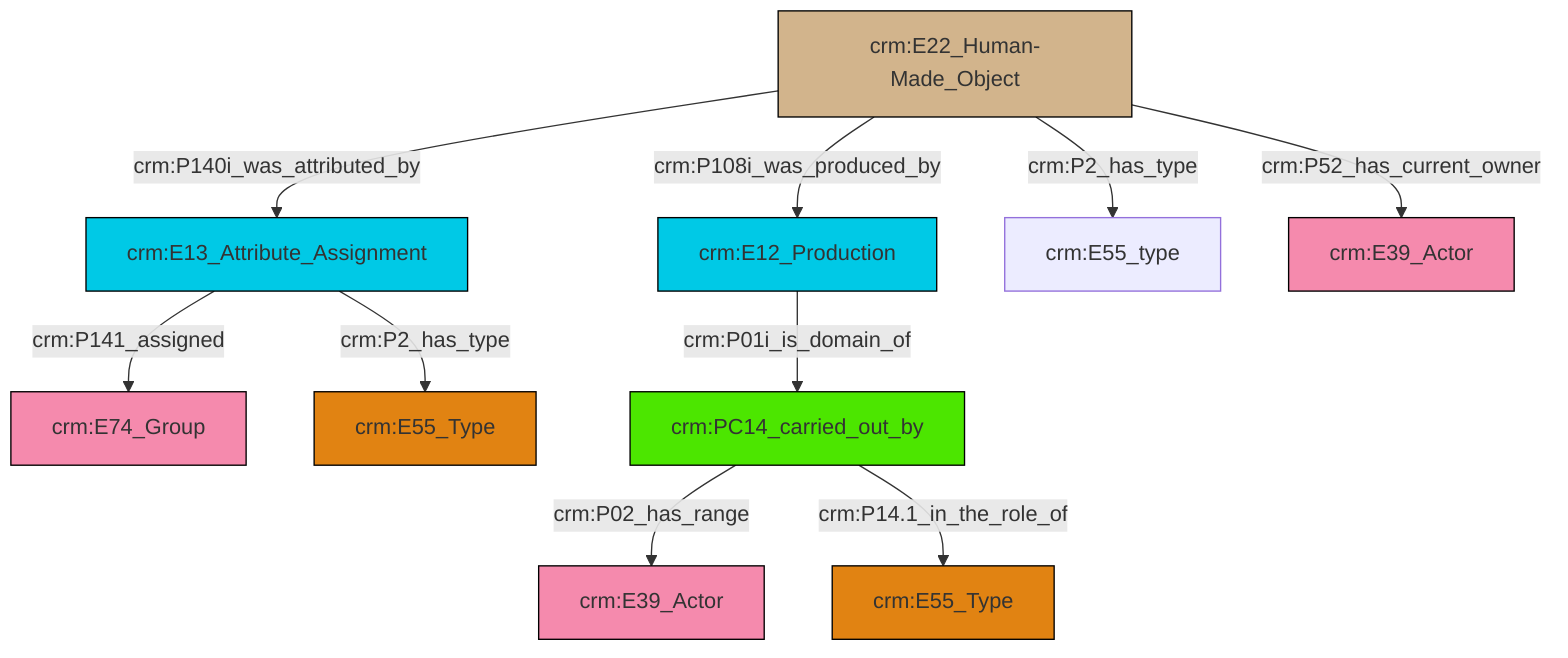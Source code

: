 graph TD
classDef Literal fill:#f2f2f2,stroke:#000000;
classDef CRM_Entity fill:#FFFFFF,stroke:#000000;
classDef Temporal_Entity fill:#00C9E6, stroke:#000000;
classDef Type fill:#E18312, stroke:#000000;
classDef Time-Span fill:#2C9C91, stroke:#000000;
classDef Appellation fill:#FFEB7F, stroke:#000000;
classDef Place fill:#008836, stroke:#000000;
classDef Persistent_Item fill:#B266B2, stroke:#000000;
classDef Conceptual_Object fill:#FFD700, stroke:#000000;
classDef Physical_Thing fill:#D2B48C, stroke:#000000;
classDef Actor fill:#f58aad, stroke:#000000;
classDef PC_Classes fill:#4ce600, stroke:#000000;
classDef Multi fill:#cccccc,stroke:#000000;

2["crm:E22_Human-Made_Object"]:::Physical_Thing -->|crm:P108i_was_produced_by| 3["crm:E12_Production"]:::Temporal_Entity
0["crm:E13_Attribute_Assignment"]:::Temporal_Entity -->|crm:P141_assigned| 4["crm:E74_Group"]:::Actor
12["crm:PC14_carried_out_by"]:::PC_Classes -->|crm:P02_has_range| 13["crm:E39_Actor"]:::Actor
2["crm:E22_Human-Made_Object"]:::Physical_Thing -->|crm:P140i_was_attributed_by| 0["crm:E13_Attribute_Assignment"]:::Temporal_Entity
2["crm:E22_Human-Made_Object"]:::Physical_Thing -->|crm:P2_has_type| 5["crm:E55_type"]:::Default
0["crm:E13_Attribute_Assignment"]:::Temporal_Entity -->|crm:P2_has_type| 7["crm:E55_Type"]:::Type
3["crm:E12_Production"]:::Temporal_Entity -->|crm:P01i_is_domain_of| 12["crm:PC14_carried_out_by"]:::PC_Classes
12["crm:PC14_carried_out_by"]:::PC_Classes -->|crm:P14.1_in_the_role_of| 10["crm:E55_Type"]:::Type
2["crm:E22_Human-Made_Object"]:::Physical_Thing -->|crm:P52_has_current_owner| 17["crm:E39_Actor"]:::Actor